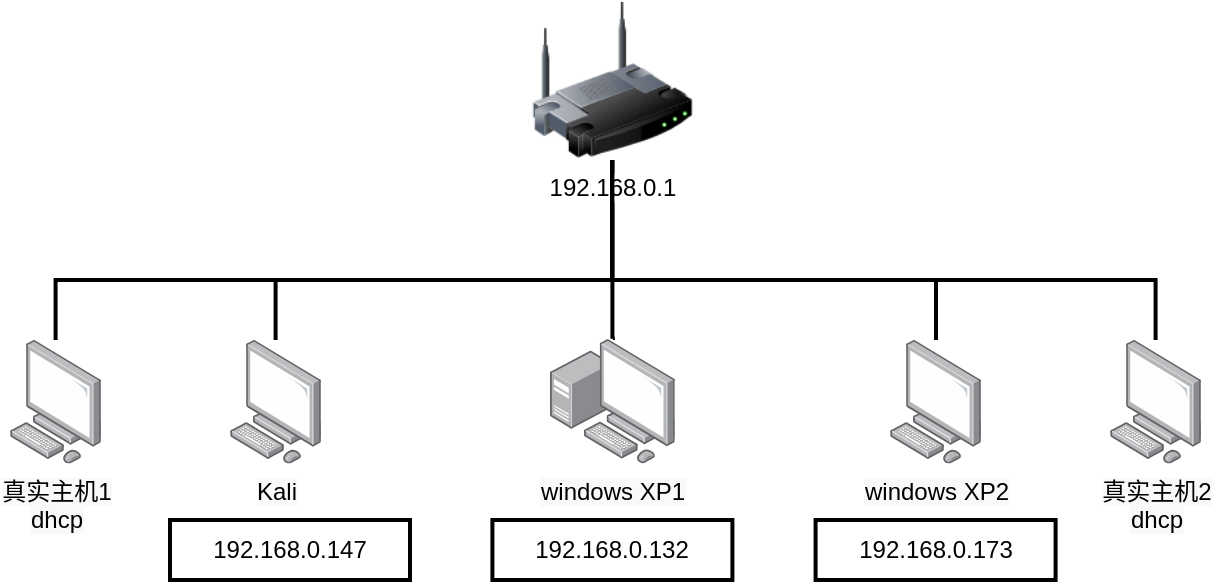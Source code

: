 <mxfile version="16.6.5" type="github">
  <diagram name="Page-1" id="c37626ed-c26b-45fb-9056-f9ebc6bb27b6">
    <mxGraphModel dx="673" dy="620" grid="1" gridSize="10" guides="1" tooltips="1" connect="1" arrows="1" fold="1" page="1" pageScale="1" pageWidth="1100" pageHeight="850" background="none" math="0" shadow="0">
      <root>
        <mxCell id="0" />
        <mxCell id="1" parent="0" />
        <mxCell id="OzK-UFkC3OUow5rZLLYQ-5" style="edgeStyle=orthogonalEdgeStyle;rounded=0;orthogonalLoop=1;jettySize=auto;html=1;endArrow=none;endFill=0;strokeWidth=2;exitX=0.5;exitY=1;exitDx=0;exitDy=0;" parent="1" source="z__uo_qV3F-Jt_0EM9Vv-1" target="OzK-UFkC3OUow5rZLLYQ-7" edge="1">
          <mxGeometry relative="1" as="geometry">
            <Array as="points">
              <mxPoint x="361" y="220" />
              <mxPoint x="523" y="220" />
            </Array>
          </mxGeometry>
        </mxCell>
        <mxCell id="OzK-UFkC3OUow5rZLLYQ-6" value="&lt;span style=&quot;background-color: rgb(248 , 249 , 250)&quot;&gt;Kali&lt;/span&gt;" style="points=[];aspect=fixed;html=1;align=center;shadow=0;dashed=0;image;image=img/lib/allied_telesis/computer_and_terminals/Personal_Computer.svg;fillColor=#F20F2D;strokeWidth=2;" parent="1" vertex="1">
          <mxGeometry x="170" y="250" width="45.6" height="61.8" as="geometry" />
        </mxCell>
        <mxCell id="OzK-UFkC3OUow5rZLLYQ-7" value="&lt;span style=&quot;background-color: rgb(248 , 249 , 250)&quot;&gt;windows XP2&lt;/span&gt;" style="points=[];aspect=fixed;html=1;align=center;shadow=0;dashed=0;image;image=img/lib/allied_telesis/computer_and_terminals/Personal_Computer.svg;fillColor=#F20F2D;strokeWidth=2;" parent="1" vertex="1">
          <mxGeometry x="500" y="250" width="45.6" height="61.8" as="geometry" />
        </mxCell>
        <mxCell id="OzK-UFkC3OUow5rZLLYQ-9" value="192.168.0.147" style="rounded=0;whiteSpace=wrap;html=1;strokeWidth=2;" parent="1" vertex="1">
          <mxGeometry x="140" y="340" width="120" height="30" as="geometry" />
        </mxCell>
        <mxCell id="OzK-UFkC3OUow5rZLLYQ-10" value="192.168.0.132" style="rounded=0;whiteSpace=wrap;html=1;strokeWidth=2;" parent="1" vertex="1">
          <mxGeometry x="301.2" y="340" width="120" height="30" as="geometry" />
        </mxCell>
        <mxCell id="OzK-UFkC3OUow5rZLLYQ-11" value="192.168.0.173" style="rounded=0;whiteSpace=wrap;html=1;strokeWidth=2;" parent="1" vertex="1">
          <mxGeometry x="462.8" y="340" width="120" height="30" as="geometry" />
        </mxCell>
        <mxCell id="z__uo_qV3F-Jt_0EM9Vv-1" value="192.168.0.1" style="image;html=1;image=img/lib/clip_art/networking/Wireless_Router_128x128.png" vertex="1" parent="1">
          <mxGeometry x="321.2" y="80" width="80" height="80" as="geometry" />
        </mxCell>
        <mxCell id="z__uo_qV3F-Jt_0EM9Vv-2" value="&lt;span style=&quot;background-color: rgb(248 , 249 , 250)&quot;&gt;真实主机2&lt;br&gt;dhcp&lt;br&gt;&lt;/span&gt;" style="points=[];aspect=fixed;html=1;align=center;shadow=0;dashed=0;image;image=img/lib/allied_telesis/computer_and_terminals/Personal_Computer.svg;fillColor=#F20F2D;strokeWidth=2;" vertex="1" parent="1">
          <mxGeometry x="610" y="250" width="45.6" height="61.8" as="geometry" />
        </mxCell>
        <mxCell id="z__uo_qV3F-Jt_0EM9Vv-3" value="&lt;span style=&quot;background-color: rgb(248 , 249 , 250)&quot;&gt;真实主机1&lt;br&gt;dhcp&lt;br&gt;&lt;/span&gt;" style="points=[];aspect=fixed;html=1;align=center;shadow=0;dashed=0;image;image=img/lib/allied_telesis/computer_and_terminals/Personal_Computer.svg;fillColor=#F20F2D;strokeWidth=2;" vertex="1" parent="1">
          <mxGeometry x="60.0" y="250" width="45.6" height="61.8" as="geometry" />
        </mxCell>
        <mxCell id="z__uo_qV3F-Jt_0EM9Vv-5" style="edgeStyle=orthogonalEdgeStyle;rounded=0;orthogonalLoop=1;jettySize=auto;html=1;endArrow=none;endFill=0;strokeWidth=2;" edge="1" parent="1" source="z__uo_qV3F-Jt_0EM9Vv-3" target="z__uo_qV3F-Jt_0EM9Vv-1">
          <mxGeometry relative="1" as="geometry">
            <mxPoint x="225.6" y="290.9" as="sourcePoint" />
            <mxPoint x="340" y="290.6" as="targetPoint" />
            <Array as="points">
              <mxPoint x="83" y="220" />
              <mxPoint x="361" y="220" />
            </Array>
          </mxGeometry>
        </mxCell>
        <mxCell id="z__uo_qV3F-Jt_0EM9Vv-6" value="" style="edgeStyle=orthogonalEdgeStyle;rounded=0;orthogonalLoop=1;jettySize=auto;html=1;endArrow=none;endFill=0;strokeWidth=2;" edge="1" parent="1" source="OzK-UFkC3OUow5rZLLYQ-6" target="z__uo_qV3F-Jt_0EM9Vv-1">
          <mxGeometry relative="1" as="geometry">
            <mxPoint x="215.6" y="280.9" as="sourcePoint" />
            <mxPoint x="361" y="160" as="targetPoint" />
            <Array as="points">
              <mxPoint x="193" y="220" />
              <mxPoint x="361" y="220" />
            </Array>
          </mxGeometry>
        </mxCell>
        <mxCell id="z__uo_qV3F-Jt_0EM9Vv-7" style="edgeStyle=orthogonalEdgeStyle;rounded=0;orthogonalLoop=1;jettySize=auto;html=1;endArrow=none;endFill=0;strokeWidth=2;" edge="1" parent="1" source="z__uo_qV3F-Jt_0EM9Vv-2" target="z__uo_qV3F-Jt_0EM9Vv-1">
          <mxGeometry relative="1" as="geometry">
            <mxPoint x="235.6" y="300.9" as="sourcePoint" />
            <mxPoint x="350" y="300.6" as="targetPoint" />
            <Array as="points">
              <mxPoint x="633" y="220" />
              <mxPoint x="361" y="220" />
            </Array>
          </mxGeometry>
        </mxCell>
        <mxCell id="z__uo_qV3F-Jt_0EM9Vv-13" value="" style="endArrow=none;html=1;rounded=0;entryX=0.5;entryY=1;entryDx=0;entryDy=0;startArrow=none;strokeWidth=2;" edge="1" parent="1" source="OzK-UFkC3OUow5rZLLYQ-8" target="z__uo_qV3F-Jt_0EM9Vv-1">
          <mxGeometry width="50" height="50" relative="1" as="geometry">
            <mxPoint x="360" y="410" as="sourcePoint" />
            <mxPoint x="370" y="290" as="targetPoint" />
          </mxGeometry>
        </mxCell>
        <mxCell id="OzK-UFkC3OUow5rZLLYQ-8" value="&lt;span style=&quot;background-color: rgb(248 , 249 , 250)&quot;&gt;windows XP1&lt;/span&gt;" style="points=[];aspect=fixed;html=1;align=center;shadow=0;dashed=0;image;image=img/lib/allied_telesis/computer_and_terminals/Personal_Computer_with_Server.svg;fillColor=#F20F2D;strokeWidth=2;" parent="1" vertex="1">
          <mxGeometry x="330" y="249.4" width="62.4" height="62.4" as="geometry" />
        </mxCell>
        <mxCell id="z__uo_qV3F-Jt_0EM9Vv-14" value="" style="endArrow=none;html=1;rounded=0;exitX=0.509;exitY=-0.017;exitDx=0;exitDy=0;exitPerimeter=0;" edge="1" parent="1" source="OzK-UFkC3OUow5rZLLYQ-8">
          <mxGeometry width="50" height="50" relative="1" as="geometry">
            <mxPoint x="360" y="410" as="sourcePoint" />
            <mxPoint x="362" y="250" as="targetPoint" />
          </mxGeometry>
        </mxCell>
      </root>
    </mxGraphModel>
  </diagram>
</mxfile>
